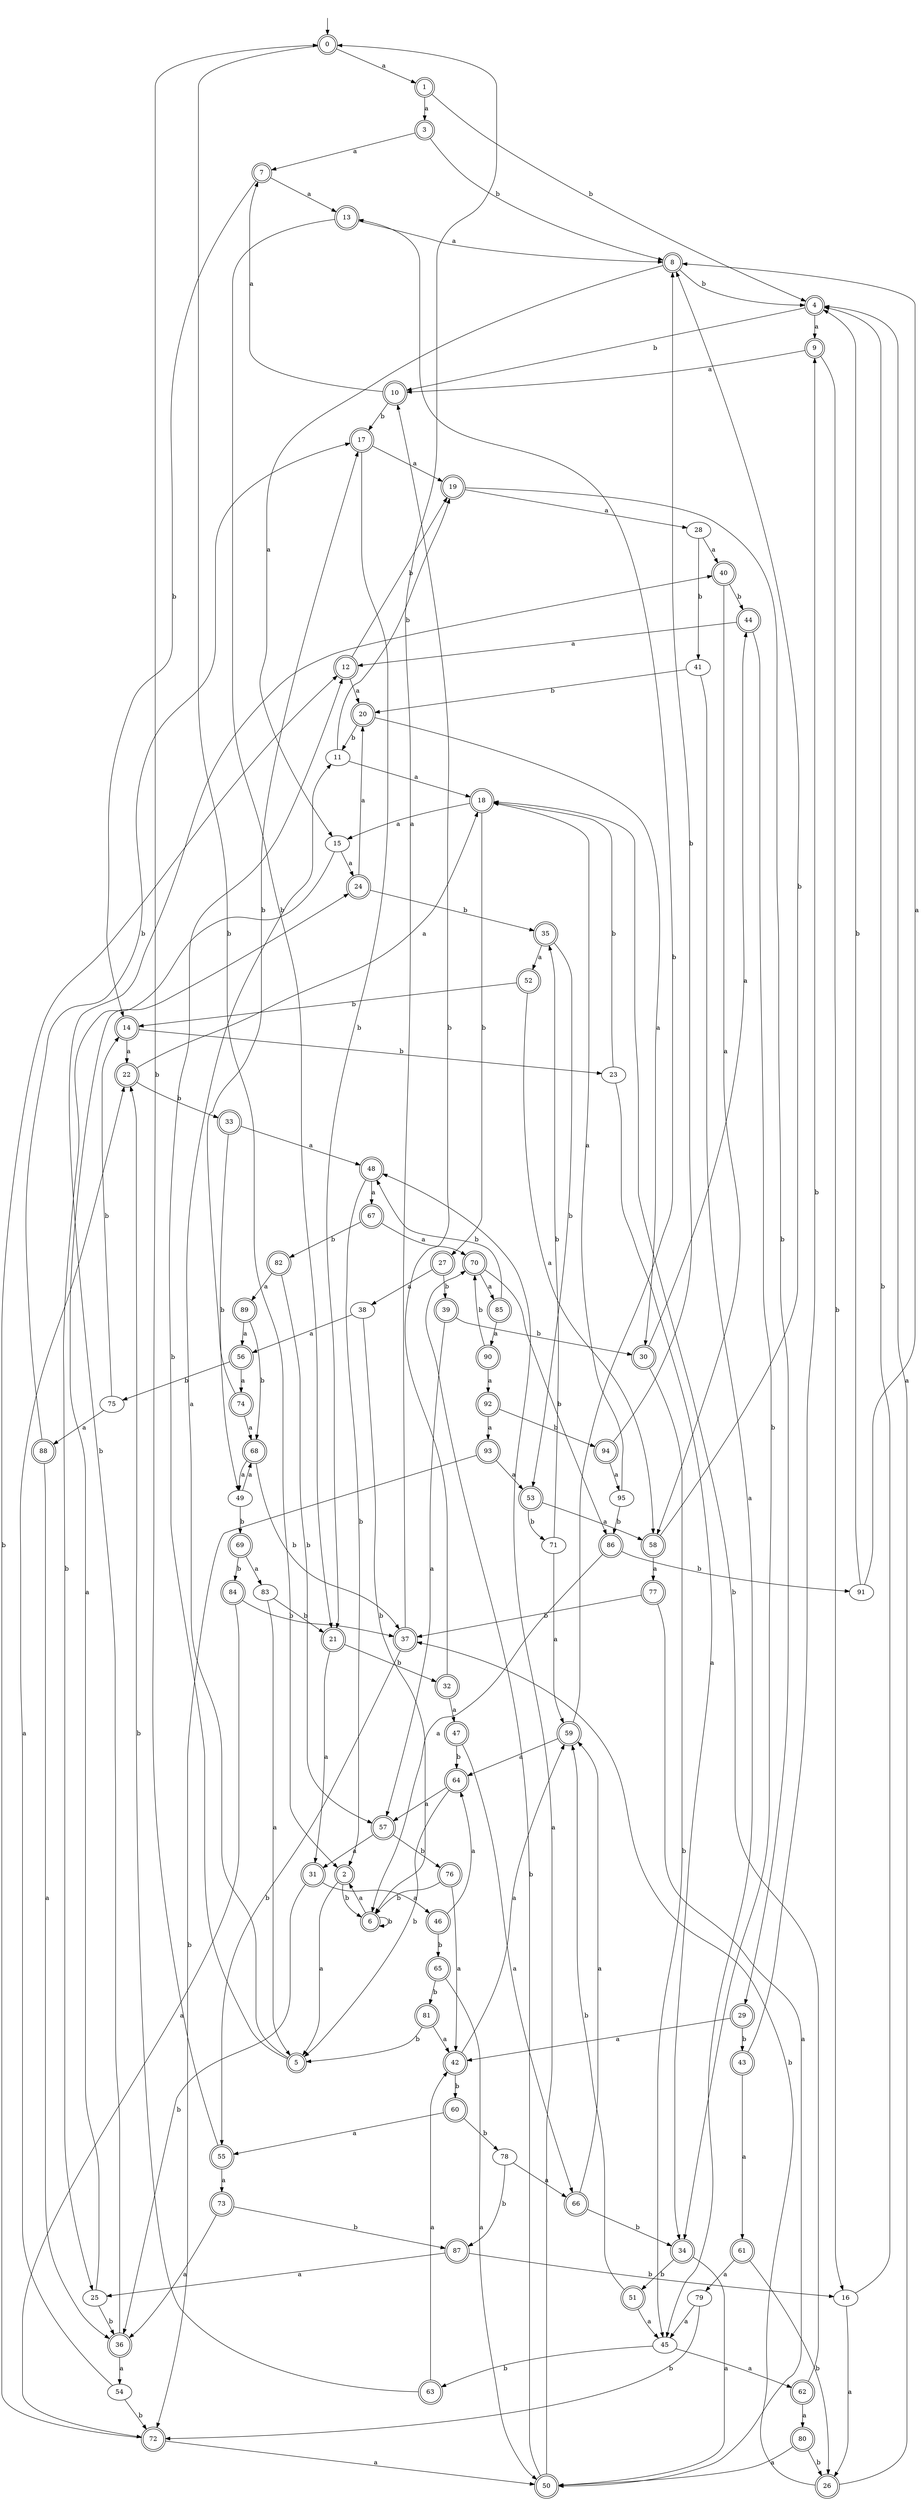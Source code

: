digraph RandomDFA {
  __start0 [label="", shape=none];
  __start0 -> 0 [label=""];
  0 [shape=circle] [shape=doublecircle]
  0 -> 1 [label="a"]
  0 -> 2 [label="b"]
  1 [shape=doublecircle]
  1 -> 3 [label="a"]
  1 -> 4 [label="b"]
  2 [shape=doublecircle]
  2 -> 5 [label="a"]
  2 -> 6 [label="b"]
  3 [shape=doublecircle]
  3 -> 7 [label="a"]
  3 -> 8 [label="b"]
  4 [shape=doublecircle]
  4 -> 9 [label="a"]
  4 -> 10 [label="b"]
  5 [shape=doublecircle]
  5 -> 11 [label="a"]
  5 -> 12 [label="b"]
  6 [shape=doublecircle]
  6 -> 2 [label="a"]
  6 -> 6 [label="b"]
  7 [shape=doublecircle]
  7 -> 13 [label="a"]
  7 -> 14 [label="b"]
  8 [shape=doublecircle]
  8 -> 15 [label="a"]
  8 -> 4 [label="b"]
  9 [shape=doublecircle]
  9 -> 10 [label="a"]
  9 -> 16 [label="b"]
  10 [shape=doublecircle]
  10 -> 7 [label="a"]
  10 -> 17 [label="b"]
  11
  11 -> 18 [label="a"]
  11 -> 19 [label="b"]
  12 [shape=doublecircle]
  12 -> 20 [label="a"]
  12 -> 19 [label="b"]
  13 [shape=doublecircle]
  13 -> 8 [label="a"]
  13 -> 21 [label="b"]
  14 [shape=doublecircle]
  14 -> 22 [label="a"]
  14 -> 23 [label="b"]
  15
  15 -> 24 [label="a"]
  15 -> 25 [label="b"]
  16
  16 -> 26 [label="a"]
  16 -> 4 [label="b"]
  17 [shape=doublecircle]
  17 -> 19 [label="a"]
  17 -> 21 [label="b"]
  18 [shape=doublecircle]
  18 -> 15 [label="a"]
  18 -> 27 [label="b"]
  19 [shape=doublecircle]
  19 -> 28 [label="a"]
  19 -> 29 [label="b"]
  20 [shape=doublecircle]
  20 -> 30 [label="a"]
  20 -> 11 [label="b"]
  21 [shape=doublecircle]
  21 -> 31 [label="a"]
  21 -> 32 [label="b"]
  22 [shape=doublecircle]
  22 -> 18 [label="a"]
  22 -> 33 [label="b"]
  23
  23 -> 34 [label="a"]
  23 -> 18 [label="b"]
  24 [shape=doublecircle]
  24 -> 20 [label="a"]
  24 -> 35 [label="b"]
  25
  25 -> 24 [label="a"]
  25 -> 36 [label="b"]
  26 [shape=doublecircle]
  26 -> 4 [label="a"]
  26 -> 37 [label="b"]
  27 [shape=doublecircle]
  27 -> 38 [label="a"]
  27 -> 39 [label="b"]
  28
  28 -> 40 [label="a"]
  28 -> 41 [label="b"]
  29 [shape=doublecircle]
  29 -> 42 [label="a"]
  29 -> 43 [label="b"]
  30 [shape=doublecircle]
  30 -> 44 [label="a"]
  30 -> 45 [label="b"]
  31 [shape=doublecircle]
  31 -> 46 [label="a"]
  31 -> 36 [label="b"]
  32 [shape=doublecircle]
  32 -> 47 [label="a"]
  32 -> 10 [label="b"]
  33 [shape=doublecircle]
  33 -> 48 [label="a"]
  33 -> 49 [label="b"]
  34 [shape=doublecircle]
  34 -> 50 [label="a"]
  34 -> 51 [label="b"]
  35 [shape=doublecircle]
  35 -> 52 [label="a"]
  35 -> 53 [label="b"]
  36 [shape=doublecircle]
  36 -> 54 [label="a"]
  36 -> 40 [label="b"]
  37 [shape=doublecircle]
  37 -> 0 [label="a"]
  37 -> 55 [label="b"]
  38
  38 -> 56 [label="a"]
  38 -> 6 [label="b"]
  39 [shape=doublecircle]
  39 -> 57 [label="a"]
  39 -> 30 [label="b"]
  40 [shape=doublecircle]
  40 -> 58 [label="a"]
  40 -> 44 [label="b"]
  41
  41 -> 45 [label="a"]
  41 -> 20 [label="b"]
  42 [shape=doublecircle]
  42 -> 59 [label="a"]
  42 -> 60 [label="b"]
  43 [shape=doublecircle]
  43 -> 61 [label="a"]
  43 -> 9 [label="b"]
  44 [shape=doublecircle]
  44 -> 12 [label="a"]
  44 -> 34 [label="b"]
  45
  45 -> 62 [label="a"]
  45 -> 63 [label="b"]
  46 [shape=doublecircle]
  46 -> 64 [label="a"]
  46 -> 65 [label="b"]
  47 [shape=doublecircle]
  47 -> 66 [label="a"]
  47 -> 64 [label="b"]
  48 [shape=doublecircle]
  48 -> 67 [label="a"]
  48 -> 2 [label="b"]
  49
  49 -> 68 [label="a"]
  49 -> 69 [label="b"]
  50 [shape=doublecircle]
  50 -> 48 [label="a"]
  50 -> 70 [label="b"]
  51 [shape=doublecircle]
  51 -> 45 [label="a"]
  51 -> 59 [label="b"]
  52 [shape=doublecircle]
  52 -> 58 [label="a"]
  52 -> 14 [label="b"]
  53 [shape=doublecircle]
  53 -> 58 [label="a"]
  53 -> 71 [label="b"]
  54
  54 -> 22 [label="a"]
  54 -> 72 [label="b"]
  55 [shape=doublecircle]
  55 -> 73 [label="a"]
  55 -> 0 [label="b"]
  56 [shape=doublecircle]
  56 -> 74 [label="a"]
  56 -> 75 [label="b"]
  57 [shape=doublecircle]
  57 -> 31 [label="a"]
  57 -> 76 [label="b"]
  58 [shape=doublecircle]
  58 -> 77 [label="a"]
  58 -> 8 [label="b"]
  59 [shape=doublecircle]
  59 -> 64 [label="a"]
  59 -> 13 [label="b"]
  60 [shape=doublecircle]
  60 -> 55 [label="a"]
  60 -> 78 [label="b"]
  61 [shape=doublecircle]
  61 -> 79 [label="a"]
  61 -> 26 [label="b"]
  62 [shape=doublecircle]
  62 -> 80 [label="a"]
  62 -> 18 [label="b"]
  63 [shape=doublecircle]
  63 -> 42 [label="a"]
  63 -> 22 [label="b"]
  64 [shape=doublecircle]
  64 -> 57 [label="a"]
  64 -> 5 [label="b"]
  65 [shape=doublecircle]
  65 -> 50 [label="a"]
  65 -> 81 [label="b"]
  66 [shape=doublecircle]
  66 -> 59 [label="a"]
  66 -> 34 [label="b"]
  67 [shape=doublecircle]
  67 -> 70 [label="a"]
  67 -> 82 [label="b"]
  68 [shape=doublecircle]
  68 -> 49 [label="a"]
  68 -> 37 [label="b"]
  69 [shape=doublecircle]
  69 -> 83 [label="a"]
  69 -> 84 [label="b"]
  70 [shape=doublecircle]
  70 -> 85 [label="a"]
  70 -> 86 [label="b"]
  71
  71 -> 59 [label="a"]
  71 -> 35 [label="b"]
  72 [shape=doublecircle]
  72 -> 50 [label="a"]
  72 -> 12 [label="b"]
  73 [shape=doublecircle]
  73 -> 36 [label="a"]
  73 -> 87 [label="b"]
  74 [shape=doublecircle]
  74 -> 68 [label="a"]
  74 -> 17 [label="b"]
  75
  75 -> 88 [label="a"]
  75 -> 14 [label="b"]
  76 [shape=doublecircle]
  76 -> 42 [label="a"]
  76 -> 6 [label="b"]
  77 [shape=doublecircle]
  77 -> 50 [label="a"]
  77 -> 37 [label="b"]
  78
  78 -> 66 [label="a"]
  78 -> 87 [label="b"]
  79
  79 -> 45 [label="a"]
  79 -> 72 [label="b"]
  80 [shape=doublecircle]
  80 -> 50 [label="a"]
  80 -> 26 [label="b"]
  81 [shape=doublecircle]
  81 -> 42 [label="a"]
  81 -> 5 [label="b"]
  82 [shape=doublecircle]
  82 -> 89 [label="a"]
  82 -> 57 [label="b"]
  83
  83 -> 5 [label="a"]
  83 -> 21 [label="b"]
  84 [shape=doublecircle]
  84 -> 72 [label="a"]
  84 -> 37 [label="b"]
  85 [shape=doublecircle]
  85 -> 90 [label="a"]
  85 -> 48 [label="b"]
  86 [shape=doublecircle]
  86 -> 6 [label="a"]
  86 -> 91 [label="b"]
  87 [shape=doublecircle]
  87 -> 25 [label="a"]
  87 -> 16 [label="b"]
  88 [shape=doublecircle]
  88 -> 36 [label="a"]
  88 -> 17 [label="b"]
  89 [shape=doublecircle]
  89 -> 56 [label="a"]
  89 -> 68 [label="b"]
  90 [shape=doublecircle]
  90 -> 92 [label="a"]
  90 -> 70 [label="b"]
  91
  91 -> 8 [label="a"]
  91 -> 4 [label="b"]
  92 [shape=doublecircle]
  92 -> 93 [label="a"]
  92 -> 94 [label="b"]
  93 [shape=doublecircle]
  93 -> 53 [label="a"]
  93 -> 72 [label="b"]
  94 [shape=doublecircle]
  94 -> 95 [label="a"]
  94 -> 8 [label="b"]
  95
  95 -> 18 [label="a"]
  95 -> 86 [label="b"]
}
